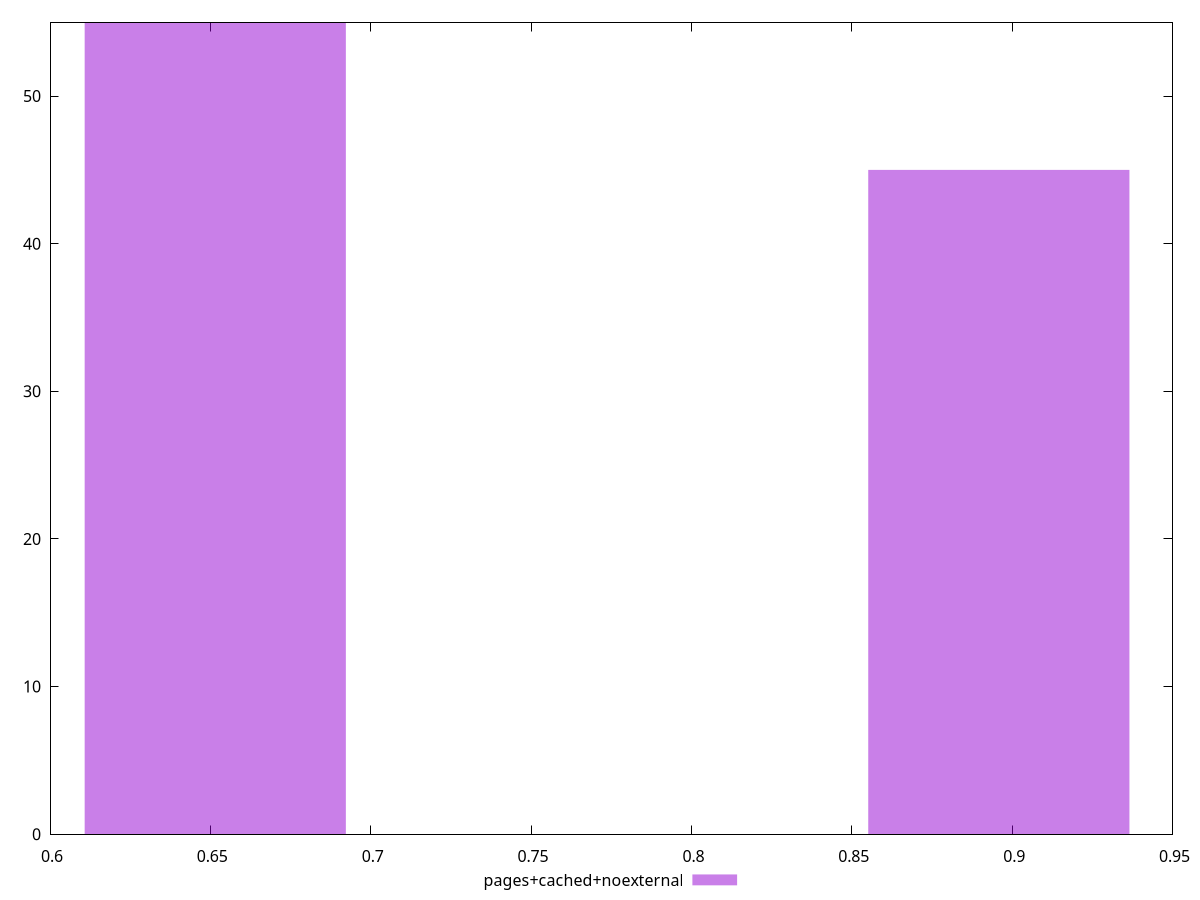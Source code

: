 $_pagesCachedNoexternal <<EOF
0.8958520099543271 45
0.6515287345122379 55
EOF
set key outside below
set terminal pngcairo
set output "report_00004_2020-11-02T20-21-41.718Z/render-blocking-resources/pages+cached+noexternal//hist.png"
set yrange [0:55]
set boxwidth 0.08144109181402974
set style fill transparent solid 0.5 noborder
plot $_pagesCachedNoexternal title "pages+cached+noexternal" with boxes ,